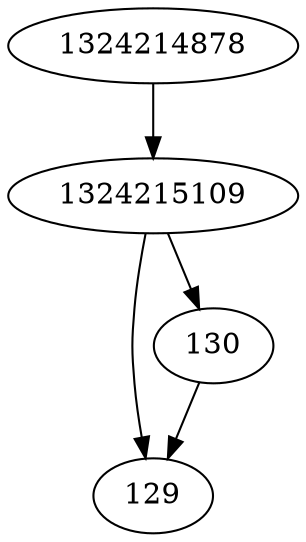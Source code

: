 strict digraph  {
129;
130;
1324215109;
1324214878;
130 -> 129;
1324215109 -> 129;
1324215109 -> 130;
1324214878 -> 1324215109;
}
